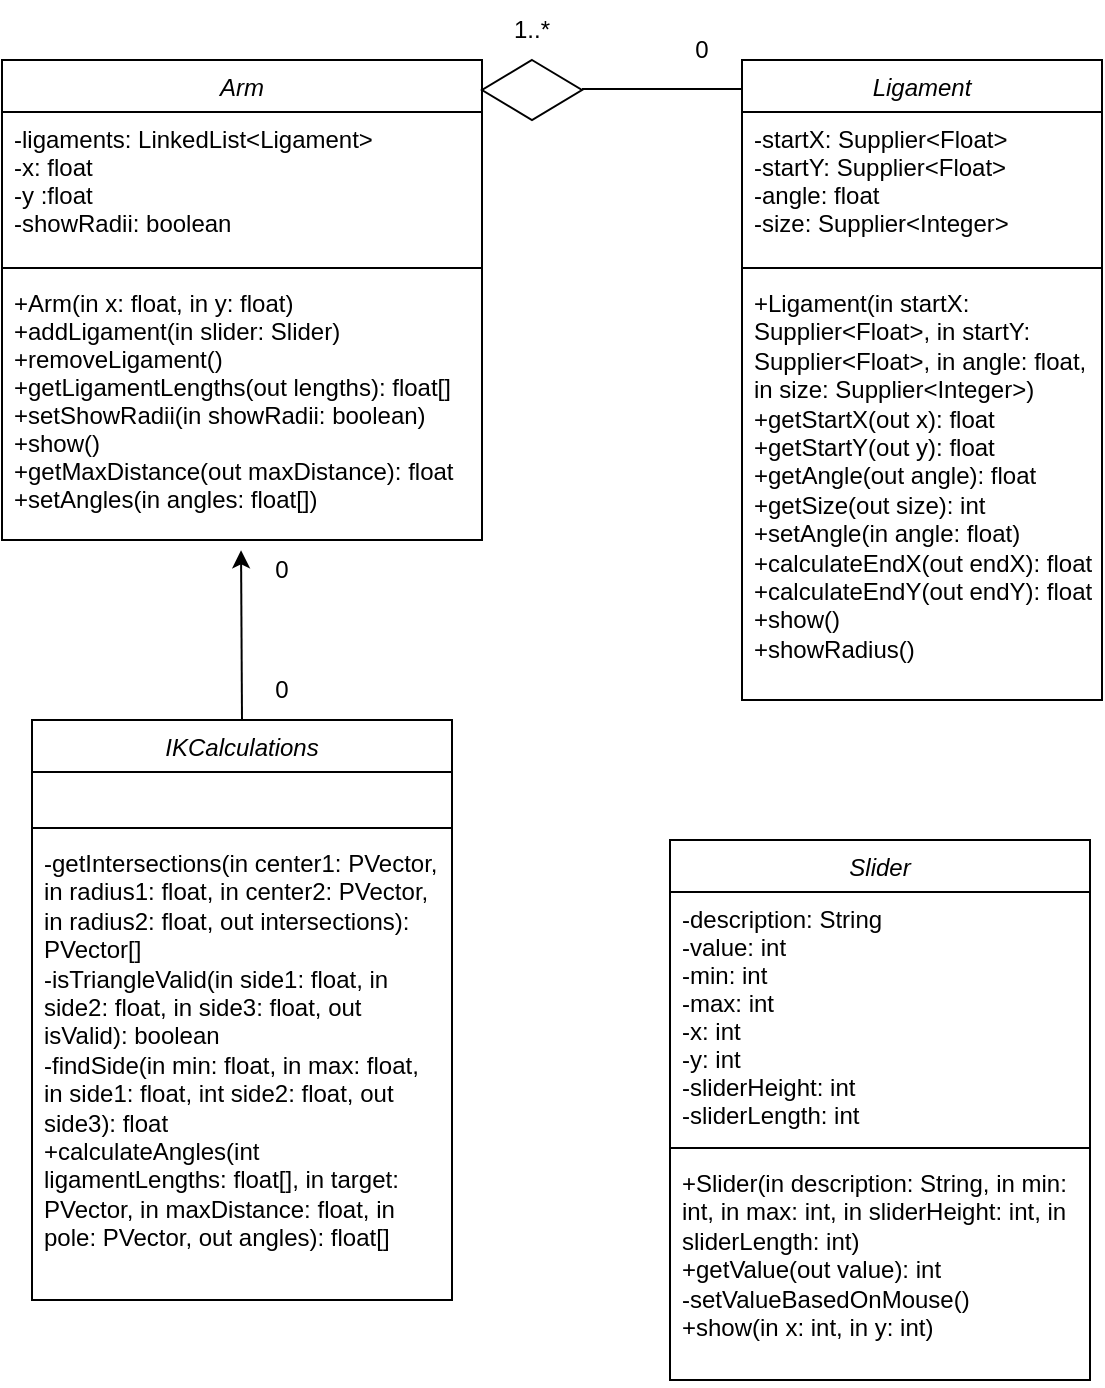 <mxfile version="24.4.9" type="device">
  <diagram id="C5RBs43oDa-KdzZeNtuy" name="Page-1">
    <mxGraphModel dx="1050" dy="522" grid="1" gridSize="10" guides="1" tooltips="1" connect="1" arrows="1" fold="1" page="1" pageScale="1" pageWidth="827" pageHeight="1169" math="0" shadow="0">
      <root>
        <mxCell id="WIyWlLk6GJQsqaUBKTNV-0" />
        <mxCell id="WIyWlLk6GJQsqaUBKTNV-1" parent="WIyWlLk6GJQsqaUBKTNV-0" />
        <mxCell id="zkfFHV4jXpPFQw0GAbJ--0" value="Arm" style="swimlane;fontStyle=2;align=center;verticalAlign=top;childLayout=stackLayout;horizontal=1;startSize=26;horizontalStack=0;resizeParent=1;resizeLast=0;collapsible=1;marginBottom=0;rounded=0;shadow=0;strokeWidth=1;" parent="WIyWlLk6GJQsqaUBKTNV-1" vertex="1">
          <mxGeometry x="80" y="60" width="240" height="240" as="geometry">
            <mxRectangle x="230" y="140" width="160" height="26" as="alternateBounds" />
          </mxGeometry>
        </mxCell>
        <mxCell id="zkfFHV4jXpPFQw0GAbJ--1" value="-ligaments: LinkedList&lt;Ligament&gt;&#xa;-x: float&#xa;-y :float&#xa;-showRadii: boolean&#xa;" style="text;align=left;verticalAlign=top;spacingLeft=4;spacingRight=4;overflow=hidden;rotatable=0;points=[[0,0.5],[1,0.5]];portConstraint=eastwest;" parent="zkfFHV4jXpPFQw0GAbJ--0" vertex="1">
          <mxGeometry y="26" width="240" height="74" as="geometry" />
        </mxCell>
        <mxCell id="zkfFHV4jXpPFQw0GAbJ--4" value="" style="line;html=1;strokeWidth=1;align=left;verticalAlign=middle;spacingTop=-1;spacingLeft=3;spacingRight=3;rotatable=0;labelPosition=right;points=[];portConstraint=eastwest;" parent="zkfFHV4jXpPFQw0GAbJ--0" vertex="1">
          <mxGeometry y="100" width="240" height="8" as="geometry" />
        </mxCell>
        <mxCell id="zkfFHV4jXpPFQw0GAbJ--5" value="+Arm(in x: float, in y: float)&#xa;+addLigament(in slider: Slider)&#xa;+removeLigament()&#xa;+getLigamentLengths(out lengths): float[]&#xa;+setShowRadii(in showRadii: boolean)&#xa;+show()&#xa;+getMaxDistance(out maxDistance): float&#xa;+setAngles(in angles: float[])&#xa;" style="text;align=left;verticalAlign=top;spacingLeft=4;spacingRight=4;overflow=hidden;rotatable=0;points=[[0,0.5],[1,0.5]];portConstraint=eastwest;" parent="zkfFHV4jXpPFQw0GAbJ--0" vertex="1">
          <mxGeometry y="108" width="240" height="132" as="geometry" />
        </mxCell>
        <mxCell id="x13Qax1Joik15tKY9i4H-1" value="" style="rhombus;whiteSpace=wrap;html=1;" vertex="1" parent="WIyWlLk6GJQsqaUBKTNV-1">
          <mxGeometry x="320" y="60" width="50" height="30" as="geometry" />
        </mxCell>
        <mxCell id="x13Qax1Joik15tKY9i4H-4" value="" style="edgeStyle=none;orthogonalLoop=1;jettySize=auto;html=1;rounded=0;strokeWidth=1;endArrow=none;endFill=0;" edge="1" parent="WIyWlLk6GJQsqaUBKTNV-1">
          <mxGeometry width="80" relative="1" as="geometry">
            <mxPoint x="370" y="74.5" as="sourcePoint" />
            <mxPoint x="450" y="74.5" as="targetPoint" />
            <Array as="points" />
          </mxGeometry>
        </mxCell>
        <mxCell id="x13Qax1Joik15tKY9i4H-5" value="Ligament" style="swimlane;fontStyle=2;align=center;verticalAlign=top;childLayout=stackLayout;horizontal=1;startSize=26;horizontalStack=0;resizeParent=1;resizeLast=0;collapsible=1;marginBottom=0;rounded=0;shadow=0;strokeWidth=1;" vertex="1" parent="WIyWlLk6GJQsqaUBKTNV-1">
          <mxGeometry x="450" y="60" width="180" height="320" as="geometry">
            <mxRectangle x="230" y="140" width="160" height="26" as="alternateBounds" />
          </mxGeometry>
        </mxCell>
        <mxCell id="x13Qax1Joik15tKY9i4H-6" value="-startX: Supplier&lt;Float&gt;&#xa;-startY: Supplier&lt;Float&gt;&#xa;-angle: float&#xa;-size: Supplier&lt;Integer&gt;&#xa;" style="text;align=left;verticalAlign=top;spacingLeft=4;spacingRight=4;overflow=hidden;rotatable=0;points=[[0,0.5],[1,0.5]];portConstraint=eastwest;" vertex="1" parent="x13Qax1Joik15tKY9i4H-5">
          <mxGeometry y="26" width="180" height="74" as="geometry" />
        </mxCell>
        <mxCell id="x13Qax1Joik15tKY9i4H-7" value="" style="line;html=1;strokeWidth=1;align=left;verticalAlign=middle;spacingTop=-1;spacingLeft=3;spacingRight=3;rotatable=0;labelPosition=right;points=[];portConstraint=eastwest;" vertex="1" parent="x13Qax1Joik15tKY9i4H-5">
          <mxGeometry y="100" width="180" height="8" as="geometry" />
        </mxCell>
        <mxCell id="x13Qax1Joik15tKY9i4H-8" value="+Ligament(in startX: Supplier&lt;Float&gt;, in startY: Supplier&lt;Float&gt;, in angle: float, in size: Supplier&lt;Integer&gt;)&#xa;+getStartX(out x): float&#xa;+getStartY(out y): float&#xa;+getAngle(out angle): float&#xa;+getSize(out size): int&#xa;+setAngle(in angle: float)&#xa;+calculateEndX(out endX): float&#xa;+calculateEndY(out endY): float&#xa;+show()&#xa;+showRadius()&#xa;" style="text;align=left;verticalAlign=top;spacingLeft=4;spacingRight=4;overflow=hidden;rotatable=0;points=[[0,0.5],[1,0.5]];portConstraint=eastwest;whiteSpace=wrap;" vertex="1" parent="x13Qax1Joik15tKY9i4H-5">
          <mxGeometry y="108" width="180" height="212" as="geometry" />
        </mxCell>
        <mxCell id="x13Qax1Joik15tKY9i4H-9" value="1..*" style="text;strokeColor=none;align=center;fillColor=none;html=1;verticalAlign=middle;whiteSpace=wrap;rounded=0;" vertex="1" parent="WIyWlLk6GJQsqaUBKTNV-1">
          <mxGeometry x="315" y="30" width="60" height="30" as="geometry" />
        </mxCell>
        <mxCell id="x13Qax1Joik15tKY9i4H-10" value="0" style="text;strokeColor=none;align=center;fillColor=none;html=1;verticalAlign=middle;whiteSpace=wrap;rounded=0;" vertex="1" parent="WIyWlLk6GJQsqaUBKTNV-1">
          <mxGeometry x="400" y="40" width="60" height="30" as="geometry" />
        </mxCell>
        <mxCell id="x13Qax1Joik15tKY9i4H-11" value="" style="edgeStyle=none;orthogonalLoop=1;jettySize=auto;html=1;rounded=0;entryX=0.498;entryY=1.039;entryDx=0;entryDy=0;entryPerimeter=0;" edge="1" parent="WIyWlLk6GJQsqaUBKTNV-1" target="zkfFHV4jXpPFQw0GAbJ--5">
          <mxGeometry width="80" relative="1" as="geometry">
            <mxPoint x="200" y="390" as="sourcePoint" />
            <mxPoint x="490" y="260" as="targetPoint" />
            <Array as="points" />
          </mxGeometry>
        </mxCell>
        <mxCell id="x13Qax1Joik15tKY9i4H-12" value="IKCalculations" style="swimlane;fontStyle=2;align=center;verticalAlign=top;childLayout=stackLayout;horizontal=1;startSize=26;horizontalStack=0;resizeParent=1;resizeLast=0;collapsible=1;marginBottom=0;rounded=0;shadow=0;strokeWidth=1;" vertex="1" parent="WIyWlLk6GJQsqaUBKTNV-1">
          <mxGeometry x="95" y="390" width="210" height="290" as="geometry">
            <mxRectangle x="230" y="140" width="160" height="26" as="alternateBounds" />
          </mxGeometry>
        </mxCell>
        <mxCell id="x13Qax1Joik15tKY9i4H-13" value="&#xa;" style="text;align=left;verticalAlign=top;spacingLeft=4;spacingRight=4;overflow=hidden;rotatable=0;points=[[0,0.5],[1,0.5]];portConstraint=eastwest;" vertex="1" parent="x13Qax1Joik15tKY9i4H-12">
          <mxGeometry y="26" width="210" height="24" as="geometry" />
        </mxCell>
        <mxCell id="x13Qax1Joik15tKY9i4H-14" value="" style="line;html=1;strokeWidth=1;align=left;verticalAlign=middle;spacingTop=-1;spacingLeft=3;spacingRight=3;rotatable=0;labelPosition=right;points=[];portConstraint=eastwest;" vertex="1" parent="x13Qax1Joik15tKY9i4H-12">
          <mxGeometry y="50" width="210" height="8" as="geometry" />
        </mxCell>
        <mxCell id="x13Qax1Joik15tKY9i4H-15" value="-getIntersections(in center1: PVector, in radius1: float, in center2: PVector, in radius2: float, out intersections): PVector[]&#xa;-isTriangleValid(in side1: float, in side2: float, in side3: float, out isValid): boolean&#xa;-findSide(in min: float, in max: float, in side1: float, int side2: float, out side3): float&#xa;+calculateAngles(int ligamentLengths: float[], in target: PVector, in maxDistance: float, in pole: PVector, out angles): float[]" style="text;align=left;verticalAlign=top;spacingLeft=4;spacingRight=4;overflow=hidden;rotatable=0;points=[[0,0.5],[1,0.5]];portConstraint=eastwest;whiteSpace=wrap;" vertex="1" parent="x13Qax1Joik15tKY9i4H-12">
          <mxGeometry y="58" width="210" height="232" as="geometry" />
        </mxCell>
        <mxCell id="x13Qax1Joik15tKY9i4H-16" value="0" style="text;strokeColor=none;align=center;fillColor=none;html=1;verticalAlign=middle;whiteSpace=wrap;rounded=0;" vertex="1" parent="WIyWlLk6GJQsqaUBKTNV-1">
          <mxGeometry x="190" y="360" width="60" height="30" as="geometry" />
        </mxCell>
        <mxCell id="x13Qax1Joik15tKY9i4H-17" value="0" style="text;strokeColor=none;align=center;fillColor=none;html=1;verticalAlign=middle;whiteSpace=wrap;rounded=0;" vertex="1" parent="WIyWlLk6GJQsqaUBKTNV-1">
          <mxGeometry x="190" y="300" width="60" height="30" as="geometry" />
        </mxCell>
        <mxCell id="x13Qax1Joik15tKY9i4H-25" value="Slider" style="swimlane;fontStyle=2;align=center;verticalAlign=top;childLayout=stackLayout;horizontal=1;startSize=26;horizontalStack=0;resizeParent=1;resizeLast=0;collapsible=1;marginBottom=0;rounded=0;shadow=0;strokeWidth=1;" vertex="1" parent="WIyWlLk6GJQsqaUBKTNV-1">
          <mxGeometry x="414" y="450" width="210" height="270" as="geometry">
            <mxRectangle x="230" y="140" width="160" height="26" as="alternateBounds" />
          </mxGeometry>
        </mxCell>
        <mxCell id="x13Qax1Joik15tKY9i4H-26" value="-description: String&#xa;-value: int&#xa;-min: int&#xa;-max: int&#xa;-x: int&#xa;-y: int&#xa;-sliderHeight: int&#xa;-sliderLength: int" style="text;align=left;verticalAlign=top;spacingLeft=4;spacingRight=4;overflow=hidden;rotatable=0;points=[[0,0.5],[1,0.5]];portConstraint=eastwest;" vertex="1" parent="x13Qax1Joik15tKY9i4H-25">
          <mxGeometry y="26" width="210" height="124" as="geometry" />
        </mxCell>
        <mxCell id="x13Qax1Joik15tKY9i4H-27" value="" style="line;html=1;strokeWidth=1;align=left;verticalAlign=middle;spacingTop=-1;spacingLeft=3;spacingRight=3;rotatable=0;labelPosition=right;points=[];portConstraint=eastwest;" vertex="1" parent="x13Qax1Joik15tKY9i4H-25">
          <mxGeometry y="150" width="210" height="8" as="geometry" />
        </mxCell>
        <mxCell id="x13Qax1Joik15tKY9i4H-31" value="+Slider(in description: String, in min: int, in max: int, in sliderHeight: int, in sliderLength: int)&#xa;+getValue(out value): int&#xa;-setValueBasedOnMouse()&#xa;+show(in x: int, in y: int)" style="text;align=left;verticalAlign=top;spacingLeft=4;spacingRight=4;overflow=hidden;rotatable=0;points=[[0,0.5],[1,0.5]];portConstraint=eastwest;whiteSpace=wrap;" vertex="1" parent="x13Qax1Joik15tKY9i4H-25">
          <mxGeometry y="158" width="210" height="112" as="geometry" />
        </mxCell>
      </root>
    </mxGraphModel>
  </diagram>
</mxfile>
